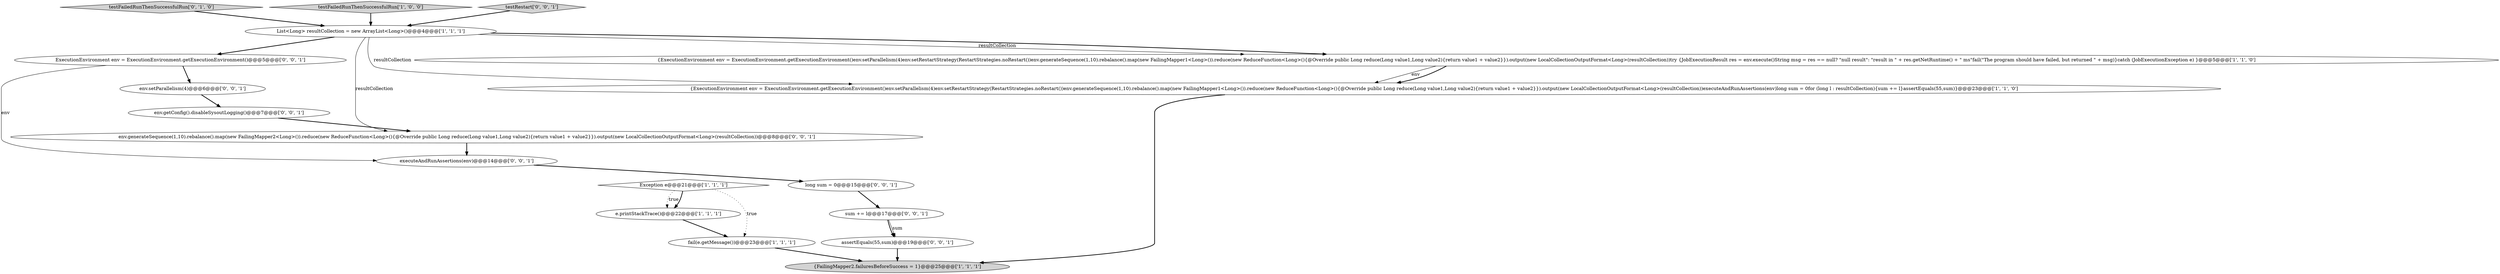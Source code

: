 digraph {
5 [style = filled, label = "Exception e@@@21@@@['1', '1', '1']", fillcolor = white, shape = diamond image = "AAA0AAABBB1BBB"];
14 [style = filled, label = "assertEquals(55,sum)@@@19@@@['0', '0', '1']", fillcolor = white, shape = ellipse image = "AAA0AAABBB3BBB"];
11 [style = filled, label = "sum += l@@@17@@@['0', '0', '1']", fillcolor = white, shape = ellipse image = "AAA0AAABBB3BBB"];
13 [style = filled, label = "executeAndRunAssertions(env)@@@14@@@['0', '0', '1']", fillcolor = white, shape = ellipse image = "AAA0AAABBB3BBB"];
16 [style = filled, label = "long sum = 0@@@15@@@['0', '0', '1']", fillcolor = white, shape = ellipse image = "AAA0AAABBB3BBB"];
8 [style = filled, label = "testFailedRunThenSuccessfulRun['0', '1', '0']", fillcolor = lightgray, shape = diamond image = "AAA0AAABBB2BBB"];
9 [style = filled, label = "ExecutionEnvironment env = ExecutionEnvironment.getExecutionEnvironment()@@@5@@@['0', '0', '1']", fillcolor = white, shape = ellipse image = "AAA0AAABBB3BBB"];
10 [style = filled, label = "env.getConfig().disableSysoutLogging()@@@7@@@['0', '0', '1']", fillcolor = white, shape = ellipse image = "AAA0AAABBB3BBB"];
3 [style = filled, label = "{FailingMapper2.failuresBeforeSuccess = 1}@@@25@@@['1', '1', '1']", fillcolor = lightgray, shape = ellipse image = "AAA0AAABBB1BBB"];
2 [style = filled, label = "testFailedRunThenSuccessfulRun['1', '0', '0']", fillcolor = lightgray, shape = diamond image = "AAA0AAABBB1BBB"];
12 [style = filled, label = "env.generateSequence(1,10).rebalance().map(new FailingMapper2<Long>()).reduce(new ReduceFunction<Long>(){@Override public Long reduce(Long value1,Long value2){return value1 + value2}}).output(new LocalCollectionOutputFormat<Long>(resultCollection))@@@8@@@['0', '0', '1']", fillcolor = white, shape = ellipse image = "AAA0AAABBB3BBB"];
6 [style = filled, label = "e.printStackTrace()@@@22@@@['1', '1', '1']", fillcolor = white, shape = ellipse image = "AAA0AAABBB1BBB"];
4 [style = filled, label = "fail(e.getMessage())@@@23@@@['1', '1', '1']", fillcolor = white, shape = ellipse image = "AAA0AAABBB1BBB"];
7 [style = filled, label = "{ExecutionEnvironment env = ExecutionEnvironment.getExecutionEnvironment()env.setParallelism(4)env.setRestartStrategy(RestartStrategies.noRestart())env.generateSequence(1,10).rebalance().map(new FailingMapper1<Long>()).reduce(new ReduceFunction<Long>(){@Override public Long reduce(Long value1,Long value2){return value1 + value2}}).output(new LocalCollectionOutputFormat<Long>(resultCollection))executeAndRunAssertions(env)long sum = 0for (long l : resultCollection){sum += l}assertEquals(55,sum)}@@@23@@@['1', '1', '0']", fillcolor = white, shape = ellipse image = "AAA0AAABBB1BBB"];
0 [style = filled, label = "{ExecutionEnvironment env = ExecutionEnvironment.getExecutionEnvironment()env.setParallelism(4)env.setRestartStrategy(RestartStrategies.noRestart())env.generateSequence(1,10).rebalance().map(new FailingMapper1<Long>()).reduce(new ReduceFunction<Long>(){@Override public Long reduce(Long value1,Long value2){return value1 + value2}}).output(new LocalCollectionOutputFormat<Long>(resultCollection))try {JobExecutionResult res = env.execute()String msg = res == null? \"null result\": \"result in \" + res.getNetRuntime() + \" ms\"fail(\"The program should have failed, but returned \" + msg)}catch (JobExecutionException e) }@@@5@@@['1', '1', '0']", fillcolor = white, shape = ellipse image = "AAA0AAABBB1BBB"];
1 [style = filled, label = "List<Long> resultCollection = new ArrayList<Long>()@@@4@@@['1', '1', '1']", fillcolor = white, shape = ellipse image = "AAA0AAABBB1BBB"];
15 [style = filled, label = "env.setParallelism(4)@@@6@@@['0', '0', '1']", fillcolor = white, shape = ellipse image = "AAA0AAABBB3BBB"];
17 [style = filled, label = "testRestart['0', '0', '1']", fillcolor = lightgray, shape = diamond image = "AAA0AAABBB3BBB"];
0->7 [style = solid, label="env"];
17->1 [style = bold, label=""];
1->9 [style = bold, label=""];
14->3 [style = bold, label=""];
6->4 [style = bold, label=""];
0->7 [style = bold, label=""];
1->12 [style = solid, label="resultCollection"];
9->15 [style = bold, label=""];
5->4 [style = dotted, label="true"];
11->14 [style = bold, label=""];
9->13 [style = solid, label="env"];
12->13 [style = bold, label=""];
1->0 [style = solid, label="resultCollection"];
10->12 [style = bold, label=""];
8->1 [style = bold, label=""];
11->14 [style = solid, label="sum"];
7->3 [style = bold, label=""];
5->6 [style = dotted, label="true"];
13->16 [style = bold, label=""];
2->1 [style = bold, label=""];
1->7 [style = solid, label="resultCollection"];
16->11 [style = bold, label=""];
4->3 [style = bold, label=""];
15->10 [style = bold, label=""];
5->6 [style = bold, label=""];
1->0 [style = bold, label=""];
}
